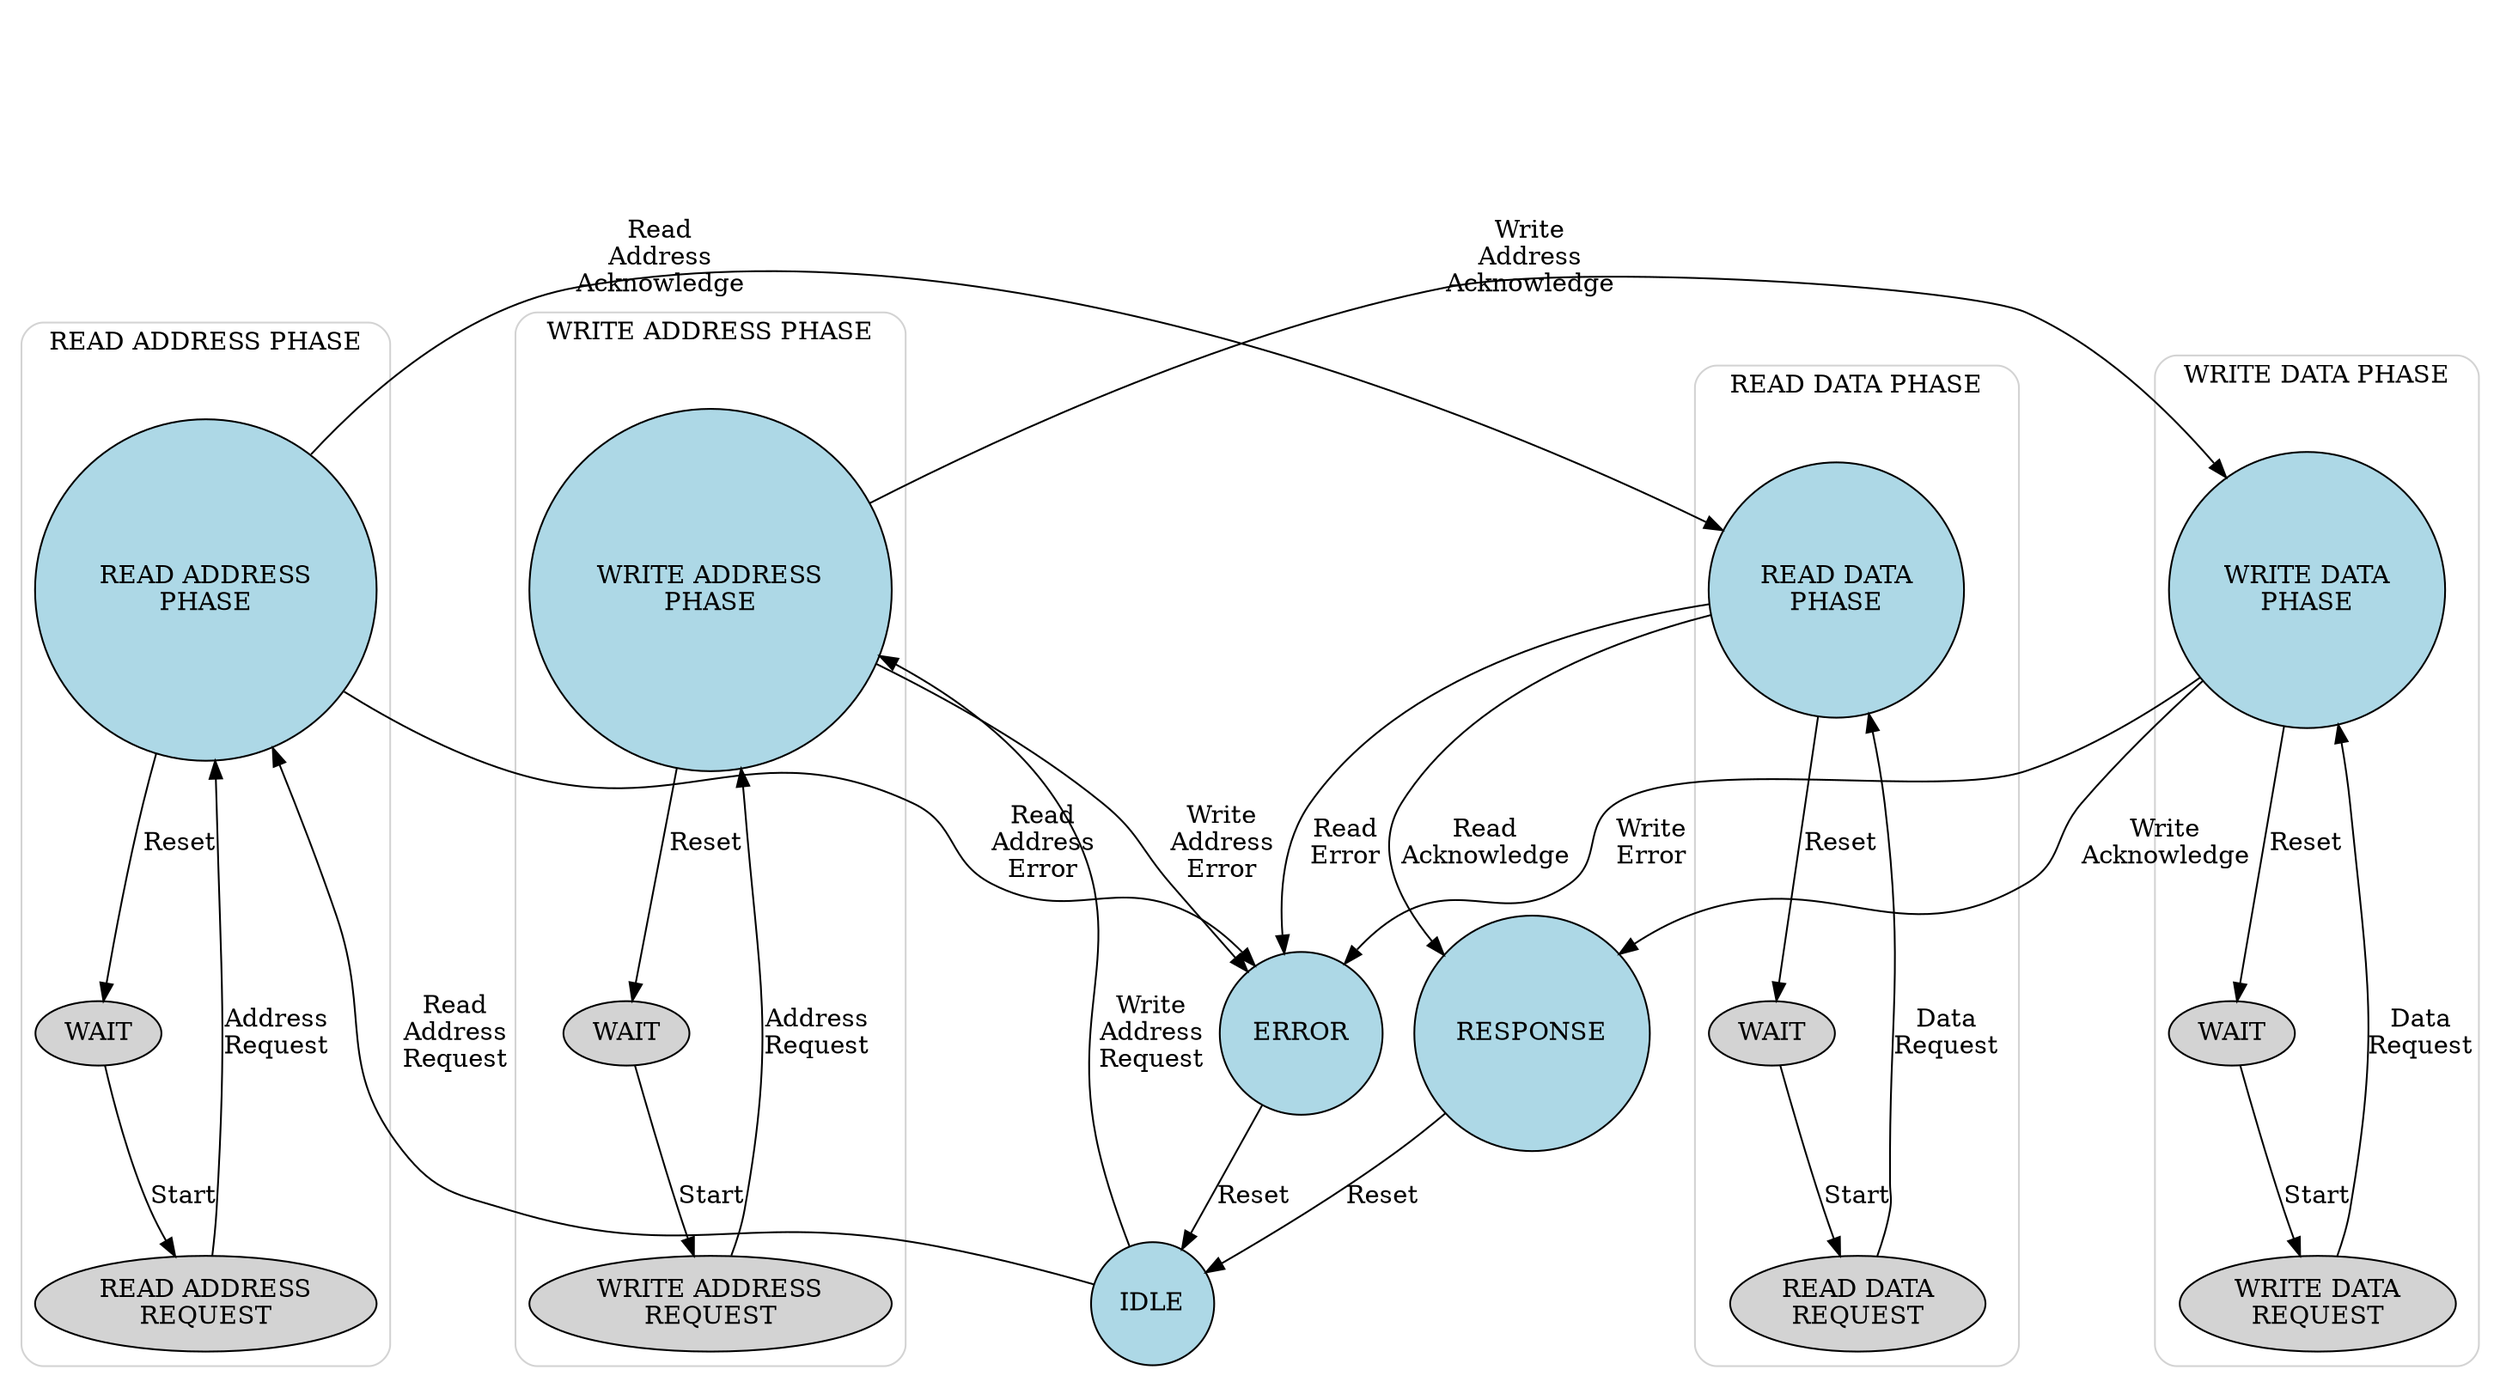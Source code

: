 digraph behavioral_state_axi4 {
  node [shape = circle, style=filled, fillcolor=lightblue];

  // Estados
  IDLE [label="IDLE"];
  READ_ADDRESS_PHASE [label="READ ADDRESS\nPHASE"];
  WRITE_ADDRESS_PHASE [label="WRITE ADDRESS\nPHASE"];
  READ_DATA_PHASE [label="READ DATA\nPHASE"];
  WRITE_DATA_PHASE [label="WRITE DATA\nPHASE"];
  RESPONSE [label="RESPONSE"];
  ERROR [label="ERROR"];

  // Transiciones
  IDLE -> READ_ADDRESS_PHASE [label="Read\nAddress\nRequest"];
  IDLE -> WRITE_ADDRESS_PHASE [label="Write\nAddress\nRequest"];
  READ_ADDRESS_PHASE -> READ_DATA_PHASE [label="Read\nAddress\nAcknowledge"];
  READ_ADDRESS_PHASE -> ERROR [label="Read\nAddress\nError"];
  WRITE_ADDRESS_PHASE -> WRITE_DATA_PHASE [label="Write\nAddress\nAcknowledge"];
  WRITE_ADDRESS_PHASE -> ERROR [label="Write\nAddress\nError"];
  READ_DATA_PHASE -> RESPONSE [label="Read\nAcknowledge"];
  READ_DATA_PHASE -> ERROR [label="Read\nError"];
  WRITE_DATA_PHASE -> RESPONSE [label="Write\nAcknowledge"];
  WRITE_DATA_PHASE -> ERROR [label="Write\nError"];
  RESPONSE -> IDLE [label="Reset"];
  ERROR -> IDLE [label="Reset"];

  // Subestados de la fase de dirección de lectura
  subgraph cluster_read_address_phase {
    label = "READ ADDRESS PHASE";
    style = rounded;
    color = lightgrey;
    node [shape=ellipse, style=filled, fillcolor=lightgrey];
    WAIT_READ_ADDRESS [label="WAIT"];
    READ_ADDRESS_REQUEST [label="READ ADDRESS\nREQUEST"];
    WAIT_READ_ADDRESS -> READ_ADDRESS_REQUEST [label="Start"];
    READ_ADDRESS_REQUEST -> READ_ADDRESS_PHASE [label="Address\nRequest"];
    READ_ADDRESS_PHASE -> WAIT_READ_ADDRESS [label="Reset"];
  }

  // Subestados de la fase de dirección de escritura
  subgraph cluster_write_address_phase {
    label = "WRITE ADDRESS PHASE";
    style = rounded;
    color = lightgrey;
    node [shape=ellipse, style=filled, fillcolor=lightgrey];
    WAIT_WRITE_ADDRESS [label="WAIT"];
    WRITE_ADDRESS_REQUEST [label="WRITE ADDRESS\nREQUEST"];
    WAIT_WRITE_ADDRESS -> WRITE_ADDRESS_REQUEST [label="Start"];
    WRITE_ADDRESS_REQUEST -> WRITE_ADDRESS_PHASE [label="Address\nRequest"];
    WRITE_ADDRESS_PHASE -> WAIT_WRITE_ADDRESS [label="Reset"];
  }

  // Subestados de la fase de datos de lectura
  subgraph cluster_read_data_phase {
    label = "READ DATA PHASE";
    style = rounded;
    color = lightgrey;
    node [shape=ellipse, style=filled, fillcolor=lightgrey];
    WAIT_READ_DATA [label="WAIT"];
    DATA_REQUEST [label="READ DATA\nREQUEST"];
    WAIT_READ_DATA -> DATA_REQUEST [label="Start"];
    DATA_REQUEST -> READ_DATA_PHASE [label="Data\nRequest"];
    READ_DATA_PHASE -> WAIT_READ_DATA [label="Reset"];
  }

  // Subestados de la fase de datos de escritura
  subgraph cluster_write_data_phase {
    label = "WRITE DATA PHASE";
    style = rounded;
    color = lightgrey;
    node [shape=ellipse, style=filled, fillcolor=lightgrey];
    WAIT_WRITE_DATA [label="WAIT"];
    DATA_RESPONSE [label="WRITE DATA\nREQUEST"];
    WAIT_WRITE_DATA -> DATA_RESPONSE [label="Start"];
    DATA_RESPONSE -> WRITE_DATA_PHASE [label="Data\nRequest"];
    WRITE_DATA_PHASE -> WAIT_WRITE_DATA [label="Reset"];
  }
}
